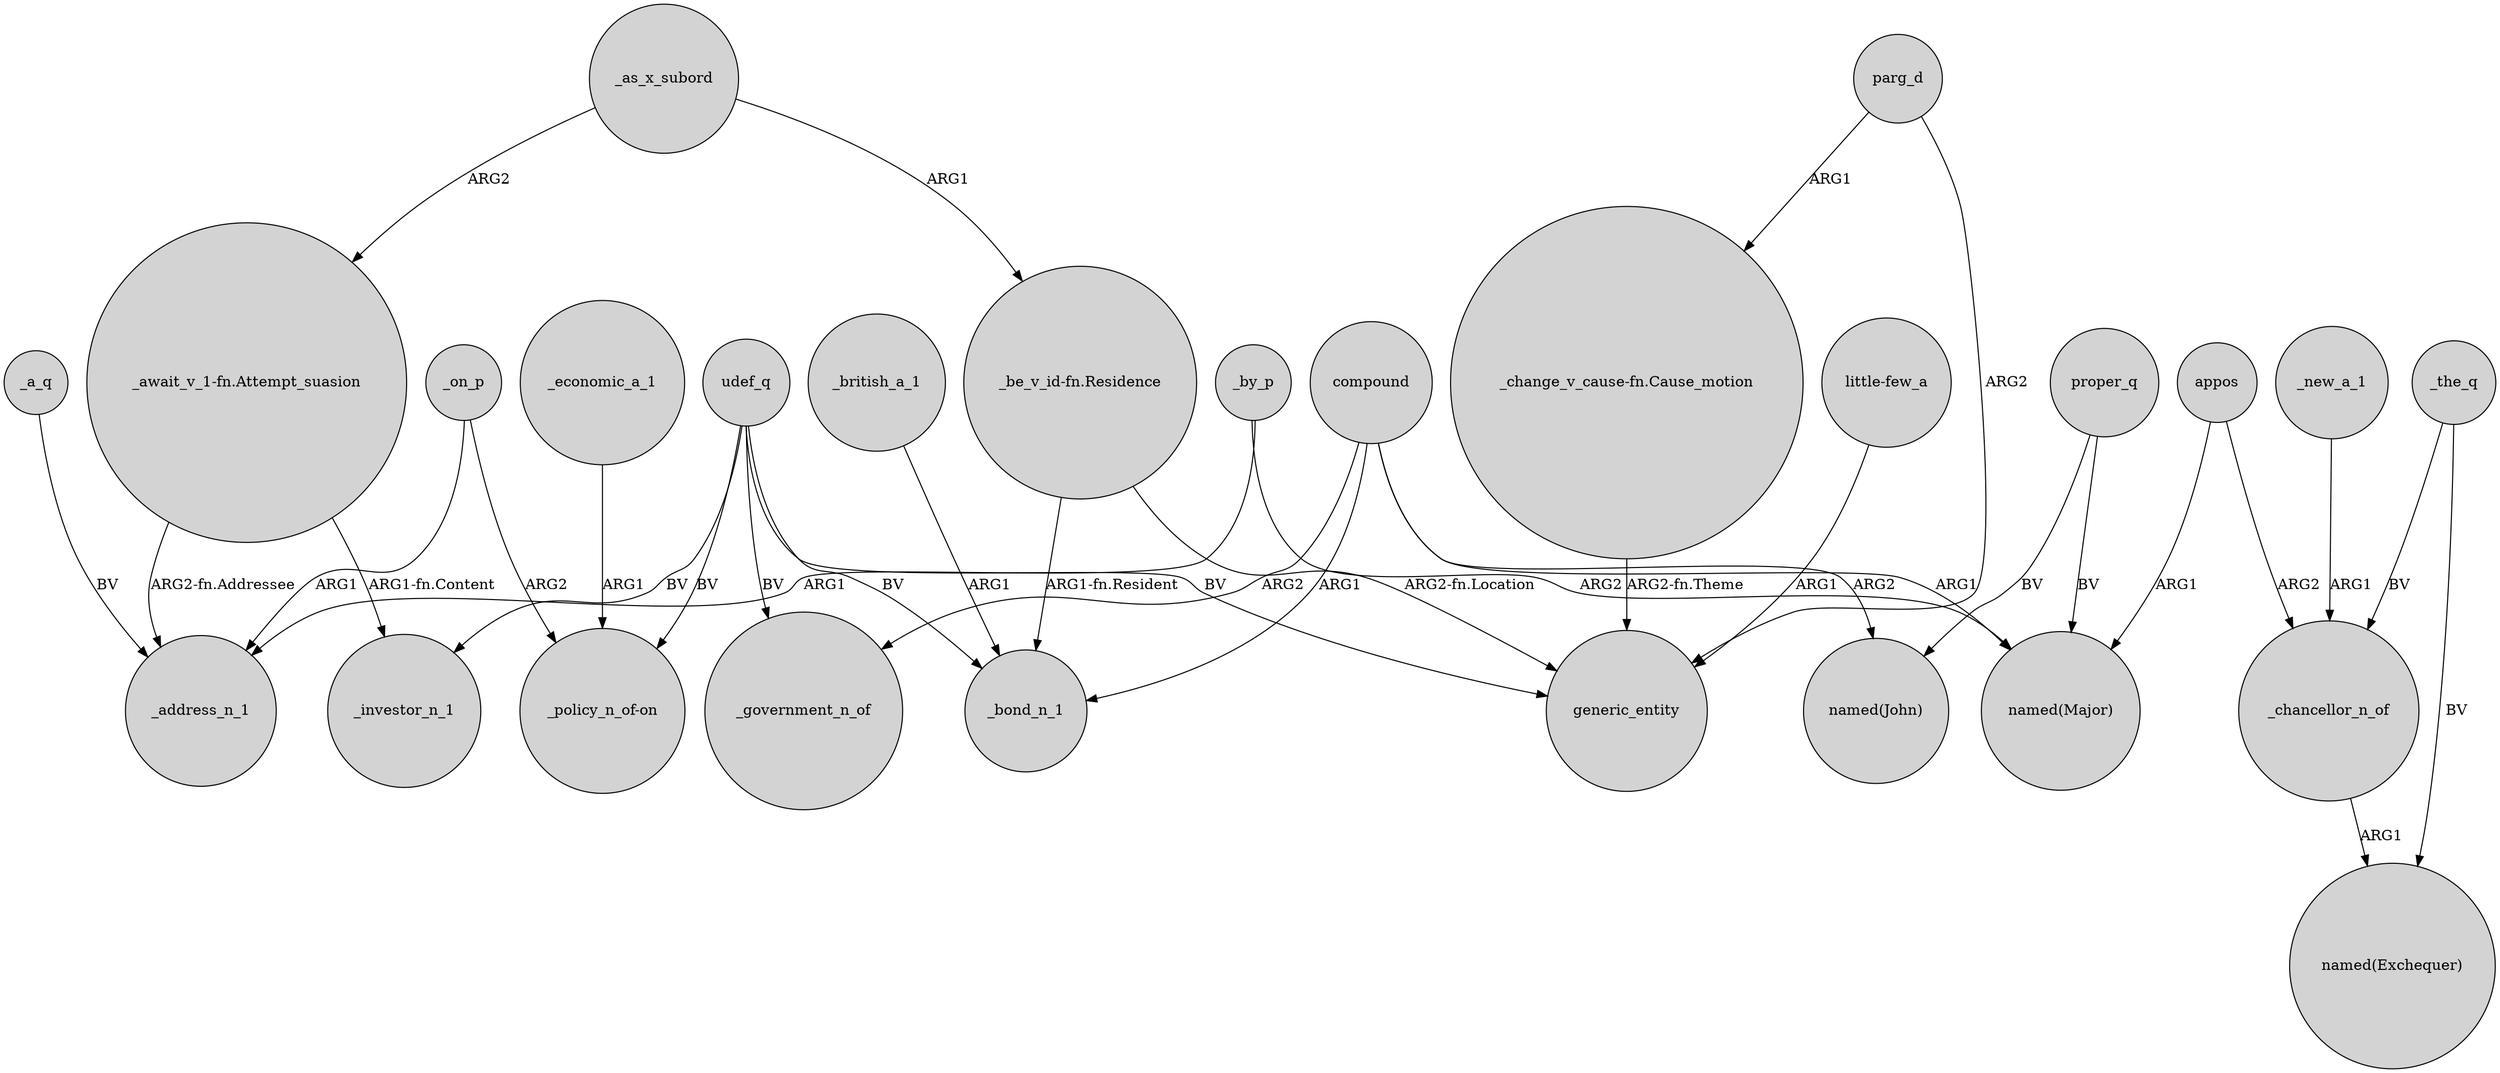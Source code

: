 digraph {
	node [shape=circle style=filled]
	_as_x_subord -> "_await_v_1-fn.Attempt_suasion" [label=ARG2]
	compound -> _government_n_of [label=ARG2]
	udef_q -> _government_n_of [label=BV]
	udef_q -> _bond_n_1 [label=BV]
	_on_p -> _address_n_1 [label=ARG1]
	_economic_a_1 -> "_policy_n_of-on" [label=ARG1]
	_by_p -> "named(Major)" [label=ARG2]
	compound -> _bond_n_1 [label=ARG1]
	_as_x_subord -> "_be_v_id-fn.Residence" [label=ARG1]
	_on_p -> "_policy_n_of-on" [label=ARG2]
	"_await_v_1-fn.Attempt_suasion" -> _address_n_1 [label="ARG2-fn.Addressee"]
	appos -> _chancellor_n_of [label=ARG2]
	"little-few_a" -> generic_entity [label=ARG1]
	udef_q -> generic_entity [label=BV]
	parg_d -> "_change_v_cause-fn.Cause_motion" [label=ARG1]
	_a_q -> _address_n_1 [label=BV]
	compound -> "named(John)" [label=ARG2]
	proper_q -> "named(John)" [label=BV]
	_new_a_1 -> _chancellor_n_of [label=ARG1]
	_chancellor_n_of -> "named(Exchequer)" [label=ARG1]
	proper_q -> "named(Major)" [label=BV]
	_by_p -> _address_n_1 [label=ARG1]
	_the_q -> _chancellor_n_of [label=BV]
	_british_a_1 -> _bond_n_1 [label=ARG1]
	compound -> "named(Major)" [label=ARG1]
	appos -> "named(Major)" [label=ARG1]
	_the_q -> "named(Exchequer)" [label=BV]
	"_be_v_id-fn.Residence" -> _bond_n_1 [label="ARG1-fn.Resident"]
	udef_q -> _investor_n_1 [label=BV]
	udef_q -> "_policy_n_of-on" [label=BV]
	"_change_v_cause-fn.Cause_motion" -> generic_entity [label="ARG2-fn.Theme"]
	"_be_v_id-fn.Residence" -> generic_entity [label="ARG2-fn.Location"]
	parg_d -> generic_entity [label=ARG2]
	"_await_v_1-fn.Attempt_suasion" -> _investor_n_1 [label="ARG1-fn.Content"]
}
